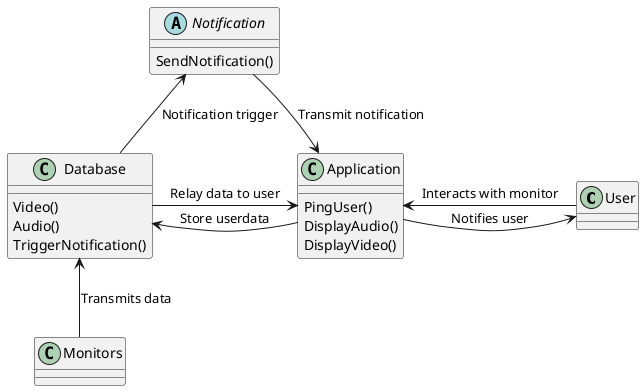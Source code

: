 @startuml

class User 
class Monitors {
}
class Database{

    Video()
    Audio()
    TriggerNotification()
}
abstract class Notification
{
    SendNotification()
    
}

class Application{
    PingUser()
    DisplayAudio()
    DisplayVideo()
}

User -> Application : Interacts with monitor
Monitors -u-> Database : Transmits data
Application -> Database : Store userdata
Database -> Application : Relay data to user
Database -u-> Notification : Notification trigger
Notification -> Application : Transmit notification
Application -> User : Notifies user



@enduml